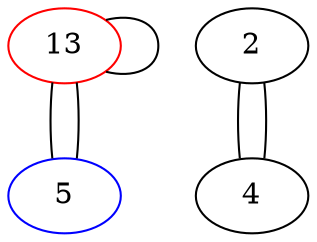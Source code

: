 graph {
  13 -- 13;
  13 -- 5;
  5 -- 13;
  2 -- 4 -- 2;
  {
    rank="same";
    13;
    2;
  }
  {
    rank="same";
    5;
    4;
  }
  13 [color="red"];
  5 [color="blue"];
}
